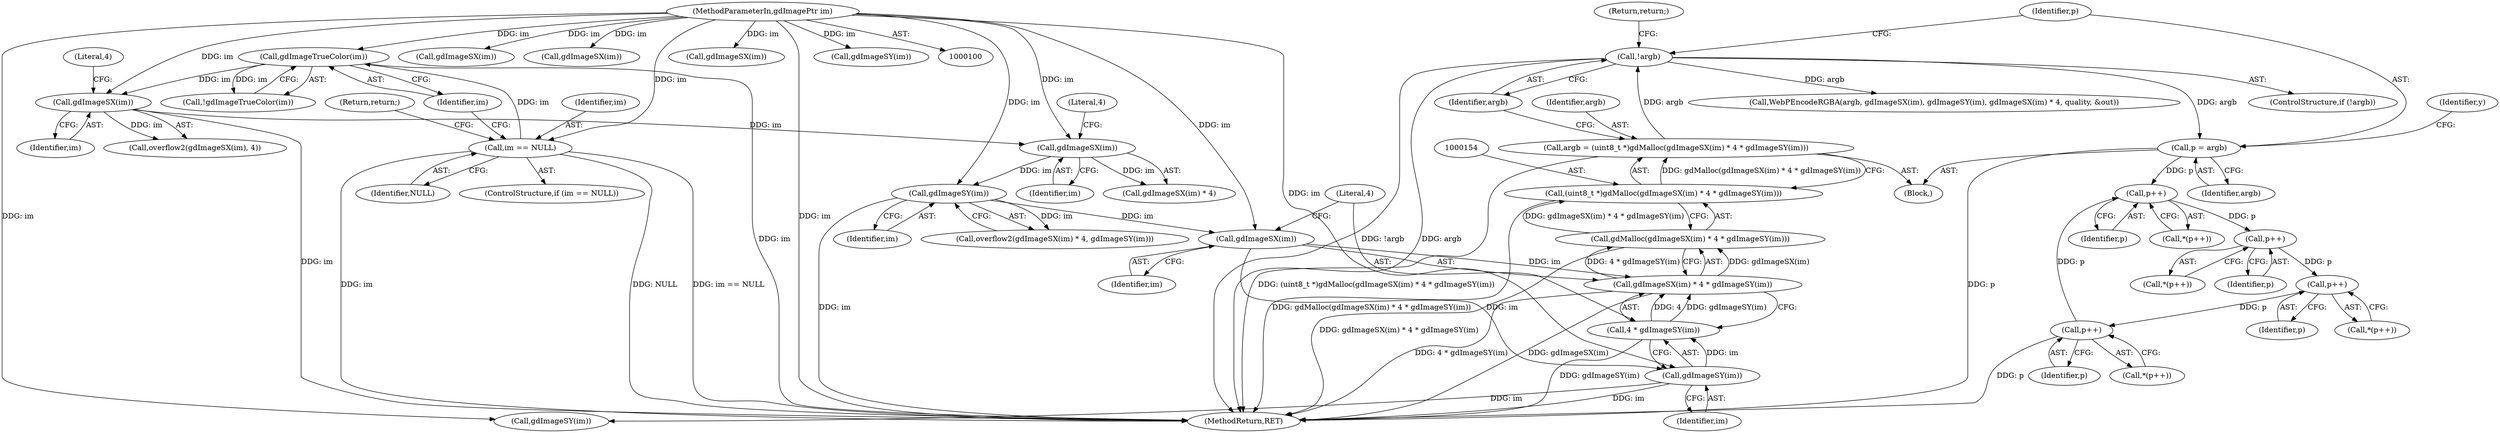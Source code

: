 digraph "0_libgd_40bec0f38f50e8510f5bb71a82f516d46facde03@pointer" {
"1000168" [label="(Call,p = argb)"];
"1000164" [label="(Call,!argb)"];
"1000151" [label="(Call,argb = (uint8_t *)gdMalloc(gdImageSX(im) * 4 * gdImageSY(im)))"];
"1000153" [label="(Call,(uint8_t *)gdMalloc(gdImageSX(im) * 4 * gdImageSY(im)))"];
"1000155" [label="(Call,gdMalloc(gdImageSX(im) * 4 * gdImageSY(im)))"];
"1000156" [label="(Call,gdImageSX(im) * 4 * gdImageSY(im))"];
"1000157" [label="(Call,gdImageSX(im))"];
"1000147" [label="(Call,gdImageSY(im))"];
"1000144" [label="(Call,gdImageSX(im))"];
"1000136" [label="(Call,gdImageSX(im))"];
"1000119" [label="(Call,gdImageTrueColor(im))"];
"1000112" [label="(Call,im == NULL)"];
"1000101" [label="(MethodParameterIn,gdImagePtr im)"];
"1000159" [label="(Call,4 * gdImageSY(im))"];
"1000161" [label="(Call,gdImageSY(im))"];
"1000231" [label="(Call,p++)"];
"1000237" [label="(Call,p++)"];
"1000243" [label="(Call,p++)"];
"1000249" [label="(Call,p++)"];
"1000118" [label="(Call,!gdImageTrueColor(im))"];
"1000167" [label="(Return,return;)"];
"1000230" [label="(Call,*(p++))"];
"1000163" [label="(ControlStructure,if (!argb))"];
"1000145" [label="(Identifier,im)"];
"1000119" [label="(Call,gdImageTrueColor(im))"];
"1000155" [label="(Call,gdMalloc(gdImageSX(im) * 4 * gdImageSY(im)))"];
"1000114" [label="(Identifier,NULL)"];
"1000236" [label="(Call,*(p++))"];
"1000120" [label="(Identifier,im)"];
"1000161" [label="(Call,gdImageSY(im))"];
"1000249" [label="(Call,p++)"];
"1000188" [label="(Call,gdImageSX(im))"];
"1000256" [label="(Call,gdImageSX(im))"];
"1000137" [label="(Identifier,im)"];
"1000159" [label="(Call,4 * gdImageSY(im))"];
"1000284" [label="(MethodReturn,RET)"];
"1000113" [label="(Identifier,im)"];
"1000135" [label="(Call,overflow2(gdImageSX(im), 4))"];
"1000261" [label="(Call,gdImageSX(im))"];
"1000168" [label="(Call,p = argb)"];
"1000248" [label="(Call,*(p++))"];
"1000254" [label="(Call,WebPEncodeRGBA(argb, gdImageSX(im), gdImageSY(im), gdImageSX(im) * 4, quality, &out))"];
"1000142" [label="(Call,overflow2(gdImageSX(im) * 4, gdImageSY(im)))"];
"1000136" [label="(Call,gdImageSX(im))"];
"1000164" [label="(Call,!argb)"];
"1000151" [label="(Call,argb = (uint8_t *)gdMalloc(gdImageSX(im) * 4 * gdImageSY(im)))"];
"1000152" [label="(Identifier,argb)"];
"1000238" [label="(Identifier,p)"];
"1000160" [label="(Literal,4)"];
"1000162" [label="(Identifier,im)"];
"1000170" [label="(Identifier,argb)"];
"1000144" [label="(Call,gdImageSX(im))"];
"1000242" [label="(Call,*(p++))"];
"1000143" [label="(Call,gdImageSX(im) * 4)"];
"1000243" [label="(Call,p++)"];
"1000244" [label="(Identifier,p)"];
"1000147" [label="(Call,gdImageSY(im))"];
"1000104" [label="(Block,)"];
"1000101" [label="(MethodParameterIn,gdImagePtr im)"];
"1000177" [label="(Call,gdImageSY(im))"];
"1000156" [label="(Call,gdImageSX(im) * 4 * gdImageSY(im))"];
"1000111" [label="(ControlStructure,if (im == NULL))"];
"1000116" [label="(Return,return;)"];
"1000232" [label="(Identifier,p)"];
"1000169" [label="(Identifier,p)"];
"1000237" [label="(Call,p++)"];
"1000146" [label="(Literal,4)"];
"1000148" [label="(Identifier,im)"];
"1000258" [label="(Call,gdImageSY(im))"];
"1000138" [label="(Literal,4)"];
"1000173" [label="(Identifier,y)"];
"1000165" [label="(Identifier,argb)"];
"1000231" [label="(Call,p++)"];
"1000158" [label="(Identifier,im)"];
"1000250" [label="(Identifier,p)"];
"1000112" [label="(Call,im == NULL)"];
"1000157" [label="(Call,gdImageSX(im))"];
"1000153" [label="(Call,(uint8_t *)gdMalloc(gdImageSX(im) * 4 * gdImageSY(im)))"];
"1000168" -> "1000104"  [label="AST: "];
"1000168" -> "1000170"  [label="CFG: "];
"1000169" -> "1000168"  [label="AST: "];
"1000170" -> "1000168"  [label="AST: "];
"1000173" -> "1000168"  [label="CFG: "];
"1000168" -> "1000284"  [label="DDG: p"];
"1000164" -> "1000168"  [label="DDG: argb"];
"1000168" -> "1000231"  [label="DDG: p"];
"1000164" -> "1000163"  [label="AST: "];
"1000164" -> "1000165"  [label="CFG: "];
"1000165" -> "1000164"  [label="AST: "];
"1000167" -> "1000164"  [label="CFG: "];
"1000169" -> "1000164"  [label="CFG: "];
"1000164" -> "1000284"  [label="DDG: !argb"];
"1000164" -> "1000284"  [label="DDG: argb"];
"1000151" -> "1000164"  [label="DDG: argb"];
"1000164" -> "1000254"  [label="DDG: argb"];
"1000151" -> "1000104"  [label="AST: "];
"1000151" -> "1000153"  [label="CFG: "];
"1000152" -> "1000151"  [label="AST: "];
"1000153" -> "1000151"  [label="AST: "];
"1000165" -> "1000151"  [label="CFG: "];
"1000151" -> "1000284"  [label="DDG: (uint8_t *)gdMalloc(gdImageSX(im) * 4 * gdImageSY(im))"];
"1000153" -> "1000151"  [label="DDG: gdMalloc(gdImageSX(im) * 4 * gdImageSY(im))"];
"1000153" -> "1000155"  [label="CFG: "];
"1000154" -> "1000153"  [label="AST: "];
"1000155" -> "1000153"  [label="AST: "];
"1000153" -> "1000284"  [label="DDG: gdMalloc(gdImageSX(im) * 4 * gdImageSY(im))"];
"1000155" -> "1000153"  [label="DDG: gdImageSX(im) * 4 * gdImageSY(im)"];
"1000155" -> "1000156"  [label="CFG: "];
"1000156" -> "1000155"  [label="AST: "];
"1000155" -> "1000284"  [label="DDG: gdImageSX(im) * 4 * gdImageSY(im)"];
"1000156" -> "1000155"  [label="DDG: gdImageSX(im)"];
"1000156" -> "1000155"  [label="DDG: 4 * gdImageSY(im)"];
"1000156" -> "1000159"  [label="CFG: "];
"1000157" -> "1000156"  [label="AST: "];
"1000159" -> "1000156"  [label="AST: "];
"1000156" -> "1000284"  [label="DDG: gdImageSX(im)"];
"1000156" -> "1000284"  [label="DDG: 4 * gdImageSY(im)"];
"1000157" -> "1000156"  [label="DDG: im"];
"1000159" -> "1000156"  [label="DDG: 4"];
"1000159" -> "1000156"  [label="DDG: gdImageSY(im)"];
"1000157" -> "1000158"  [label="CFG: "];
"1000158" -> "1000157"  [label="AST: "];
"1000160" -> "1000157"  [label="CFG: "];
"1000147" -> "1000157"  [label="DDG: im"];
"1000101" -> "1000157"  [label="DDG: im"];
"1000157" -> "1000161"  [label="DDG: im"];
"1000147" -> "1000142"  [label="AST: "];
"1000147" -> "1000148"  [label="CFG: "];
"1000148" -> "1000147"  [label="AST: "];
"1000142" -> "1000147"  [label="CFG: "];
"1000147" -> "1000284"  [label="DDG: im"];
"1000147" -> "1000142"  [label="DDG: im"];
"1000144" -> "1000147"  [label="DDG: im"];
"1000101" -> "1000147"  [label="DDG: im"];
"1000144" -> "1000143"  [label="AST: "];
"1000144" -> "1000145"  [label="CFG: "];
"1000145" -> "1000144"  [label="AST: "];
"1000146" -> "1000144"  [label="CFG: "];
"1000144" -> "1000143"  [label="DDG: im"];
"1000136" -> "1000144"  [label="DDG: im"];
"1000101" -> "1000144"  [label="DDG: im"];
"1000136" -> "1000135"  [label="AST: "];
"1000136" -> "1000137"  [label="CFG: "];
"1000137" -> "1000136"  [label="AST: "];
"1000138" -> "1000136"  [label="CFG: "];
"1000136" -> "1000284"  [label="DDG: im"];
"1000136" -> "1000135"  [label="DDG: im"];
"1000119" -> "1000136"  [label="DDG: im"];
"1000101" -> "1000136"  [label="DDG: im"];
"1000119" -> "1000118"  [label="AST: "];
"1000119" -> "1000120"  [label="CFG: "];
"1000120" -> "1000119"  [label="AST: "];
"1000118" -> "1000119"  [label="CFG: "];
"1000119" -> "1000284"  [label="DDG: im"];
"1000119" -> "1000118"  [label="DDG: im"];
"1000112" -> "1000119"  [label="DDG: im"];
"1000101" -> "1000119"  [label="DDG: im"];
"1000112" -> "1000111"  [label="AST: "];
"1000112" -> "1000114"  [label="CFG: "];
"1000113" -> "1000112"  [label="AST: "];
"1000114" -> "1000112"  [label="AST: "];
"1000116" -> "1000112"  [label="CFG: "];
"1000120" -> "1000112"  [label="CFG: "];
"1000112" -> "1000284"  [label="DDG: NULL"];
"1000112" -> "1000284"  [label="DDG: im == NULL"];
"1000112" -> "1000284"  [label="DDG: im"];
"1000101" -> "1000112"  [label="DDG: im"];
"1000101" -> "1000100"  [label="AST: "];
"1000101" -> "1000284"  [label="DDG: im"];
"1000101" -> "1000161"  [label="DDG: im"];
"1000101" -> "1000177"  [label="DDG: im"];
"1000101" -> "1000188"  [label="DDG: im"];
"1000101" -> "1000256"  [label="DDG: im"];
"1000101" -> "1000258"  [label="DDG: im"];
"1000101" -> "1000261"  [label="DDG: im"];
"1000159" -> "1000161"  [label="CFG: "];
"1000160" -> "1000159"  [label="AST: "];
"1000161" -> "1000159"  [label="AST: "];
"1000159" -> "1000284"  [label="DDG: gdImageSY(im)"];
"1000161" -> "1000159"  [label="DDG: im"];
"1000161" -> "1000162"  [label="CFG: "];
"1000162" -> "1000161"  [label="AST: "];
"1000161" -> "1000284"  [label="DDG: im"];
"1000161" -> "1000177"  [label="DDG: im"];
"1000231" -> "1000230"  [label="AST: "];
"1000231" -> "1000232"  [label="CFG: "];
"1000232" -> "1000231"  [label="AST: "];
"1000230" -> "1000231"  [label="CFG: "];
"1000249" -> "1000231"  [label="DDG: p"];
"1000231" -> "1000237"  [label="DDG: p"];
"1000237" -> "1000236"  [label="AST: "];
"1000237" -> "1000238"  [label="CFG: "];
"1000238" -> "1000237"  [label="AST: "];
"1000236" -> "1000237"  [label="CFG: "];
"1000237" -> "1000243"  [label="DDG: p"];
"1000243" -> "1000242"  [label="AST: "];
"1000243" -> "1000244"  [label="CFG: "];
"1000244" -> "1000243"  [label="AST: "];
"1000242" -> "1000243"  [label="CFG: "];
"1000243" -> "1000249"  [label="DDG: p"];
"1000249" -> "1000248"  [label="AST: "];
"1000249" -> "1000250"  [label="CFG: "];
"1000250" -> "1000249"  [label="AST: "];
"1000248" -> "1000249"  [label="CFG: "];
"1000249" -> "1000284"  [label="DDG: p"];
}
